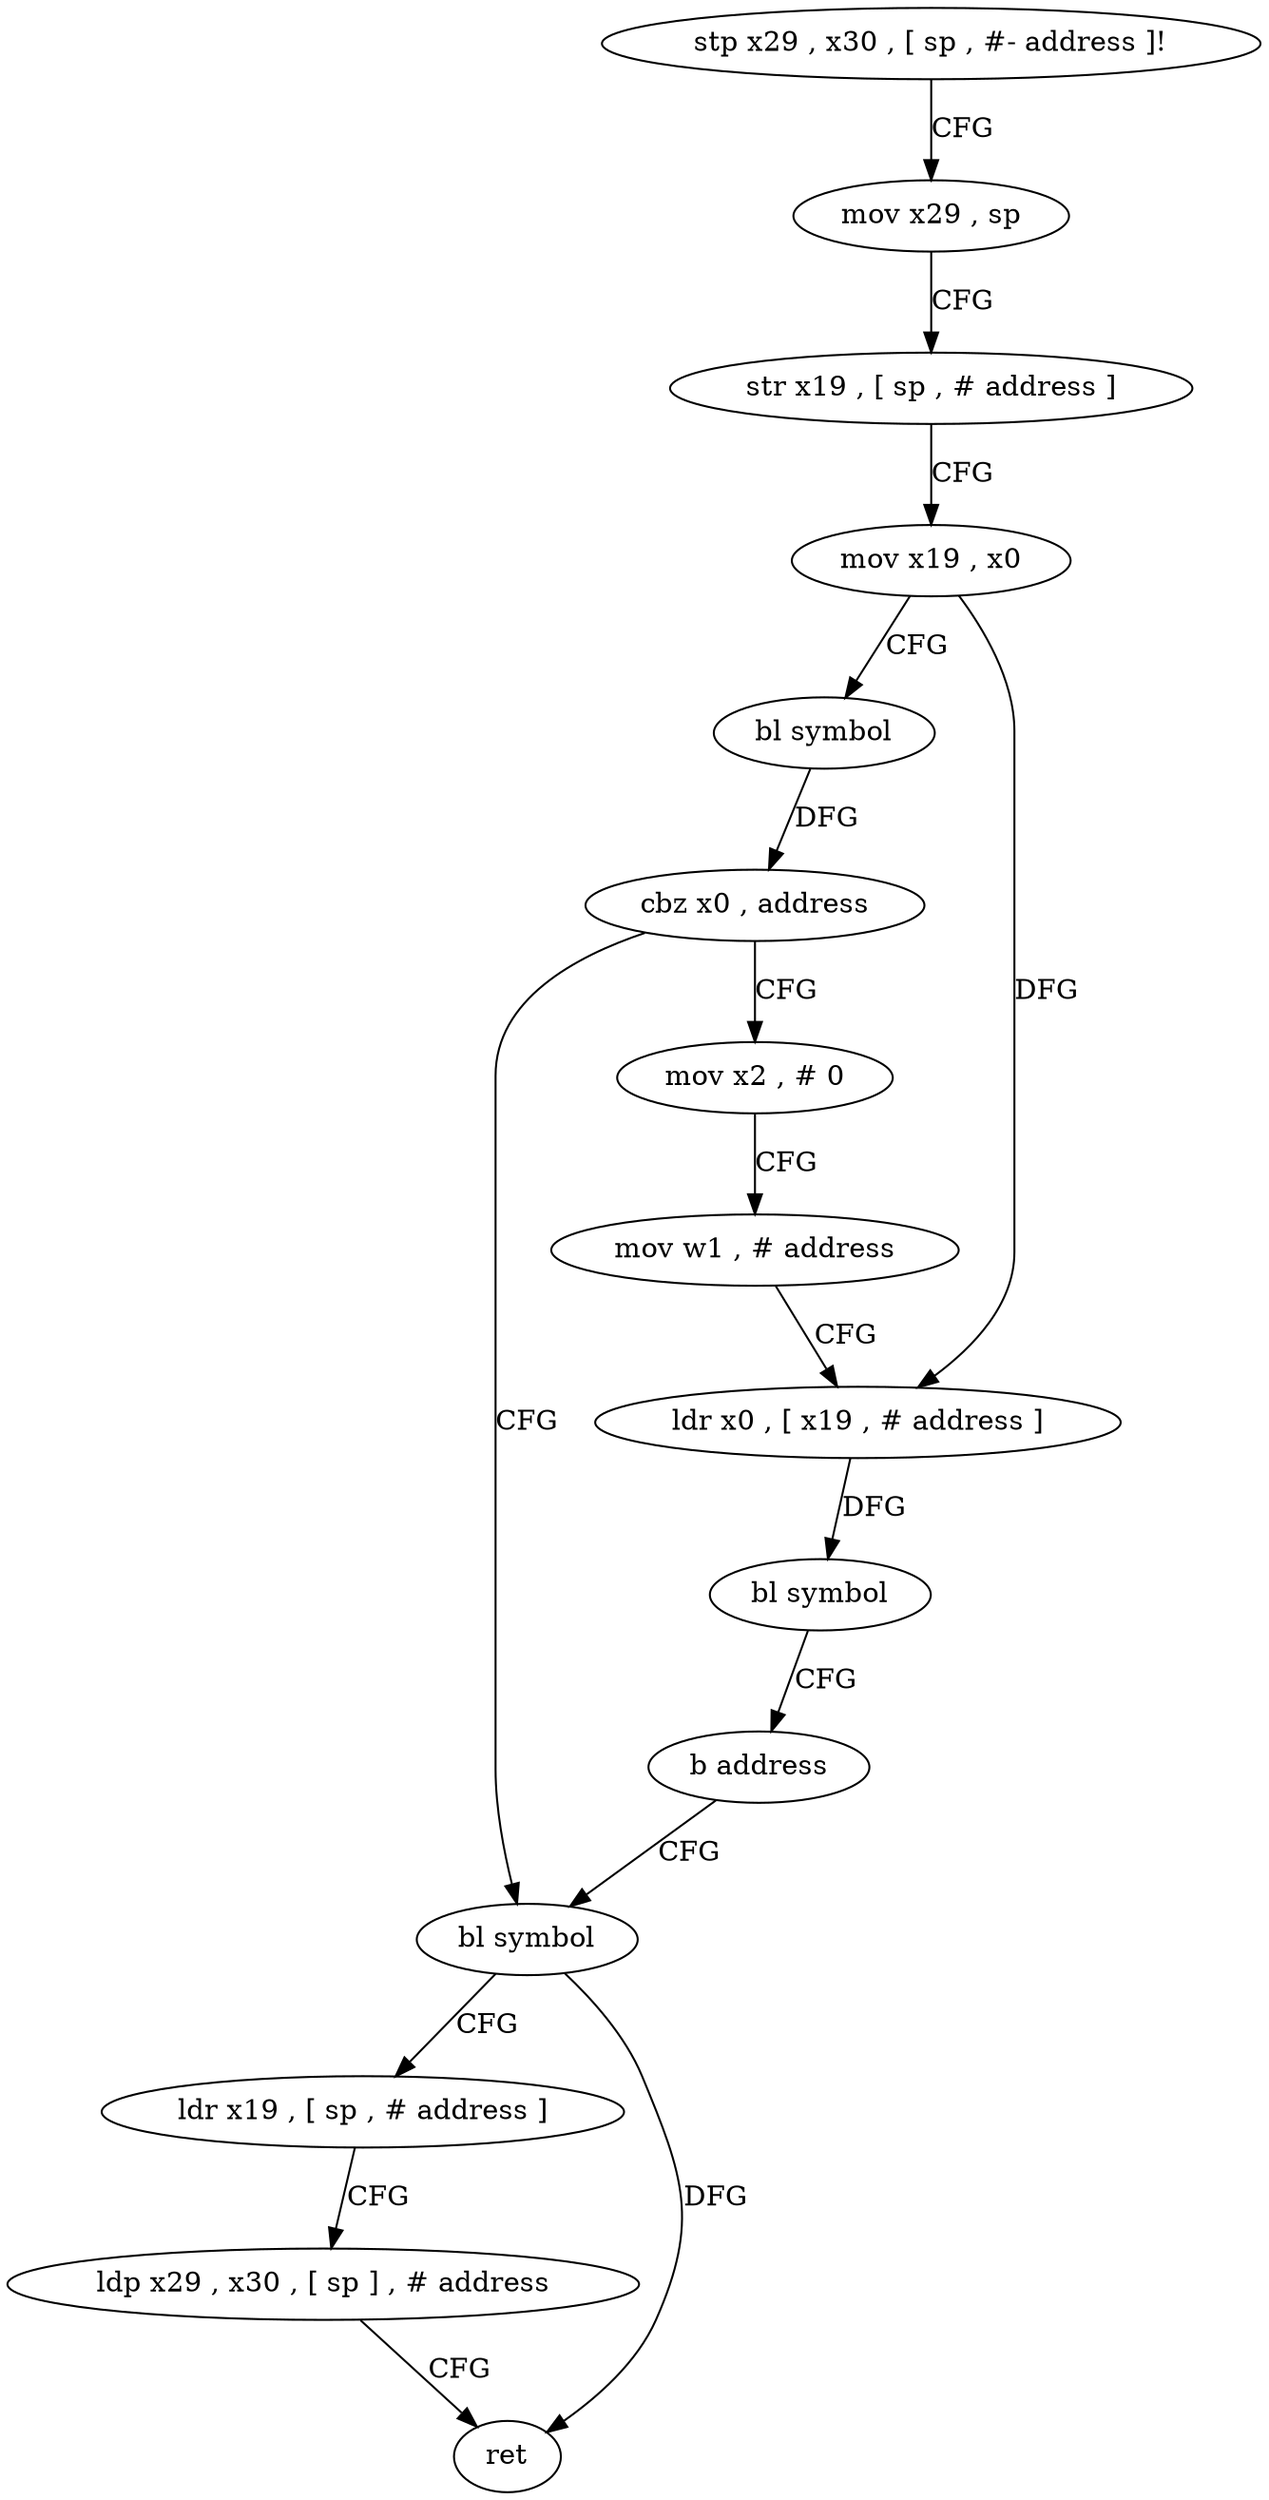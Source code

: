 digraph "func" {
"94012" [label = "stp x29 , x30 , [ sp , #- address ]!" ]
"94016" [label = "mov x29 , sp" ]
"94020" [label = "str x19 , [ sp , # address ]" ]
"94024" [label = "mov x19 , x0" ]
"94028" [label = "bl symbol" ]
"94032" [label = "cbz x0 , address" ]
"94052" [label = "mov x2 , # 0" ]
"94036" [label = "bl symbol" ]
"94056" [label = "mov w1 , # address" ]
"94060" [label = "ldr x0 , [ x19 , # address ]" ]
"94064" [label = "bl symbol" ]
"94068" [label = "b address" ]
"94040" [label = "ldr x19 , [ sp , # address ]" ]
"94044" [label = "ldp x29 , x30 , [ sp ] , # address" ]
"94048" [label = "ret" ]
"94012" -> "94016" [ label = "CFG" ]
"94016" -> "94020" [ label = "CFG" ]
"94020" -> "94024" [ label = "CFG" ]
"94024" -> "94028" [ label = "CFG" ]
"94024" -> "94060" [ label = "DFG" ]
"94028" -> "94032" [ label = "DFG" ]
"94032" -> "94052" [ label = "CFG" ]
"94032" -> "94036" [ label = "CFG" ]
"94052" -> "94056" [ label = "CFG" ]
"94036" -> "94040" [ label = "CFG" ]
"94036" -> "94048" [ label = "DFG" ]
"94056" -> "94060" [ label = "CFG" ]
"94060" -> "94064" [ label = "DFG" ]
"94064" -> "94068" [ label = "CFG" ]
"94068" -> "94036" [ label = "CFG" ]
"94040" -> "94044" [ label = "CFG" ]
"94044" -> "94048" [ label = "CFG" ]
}

